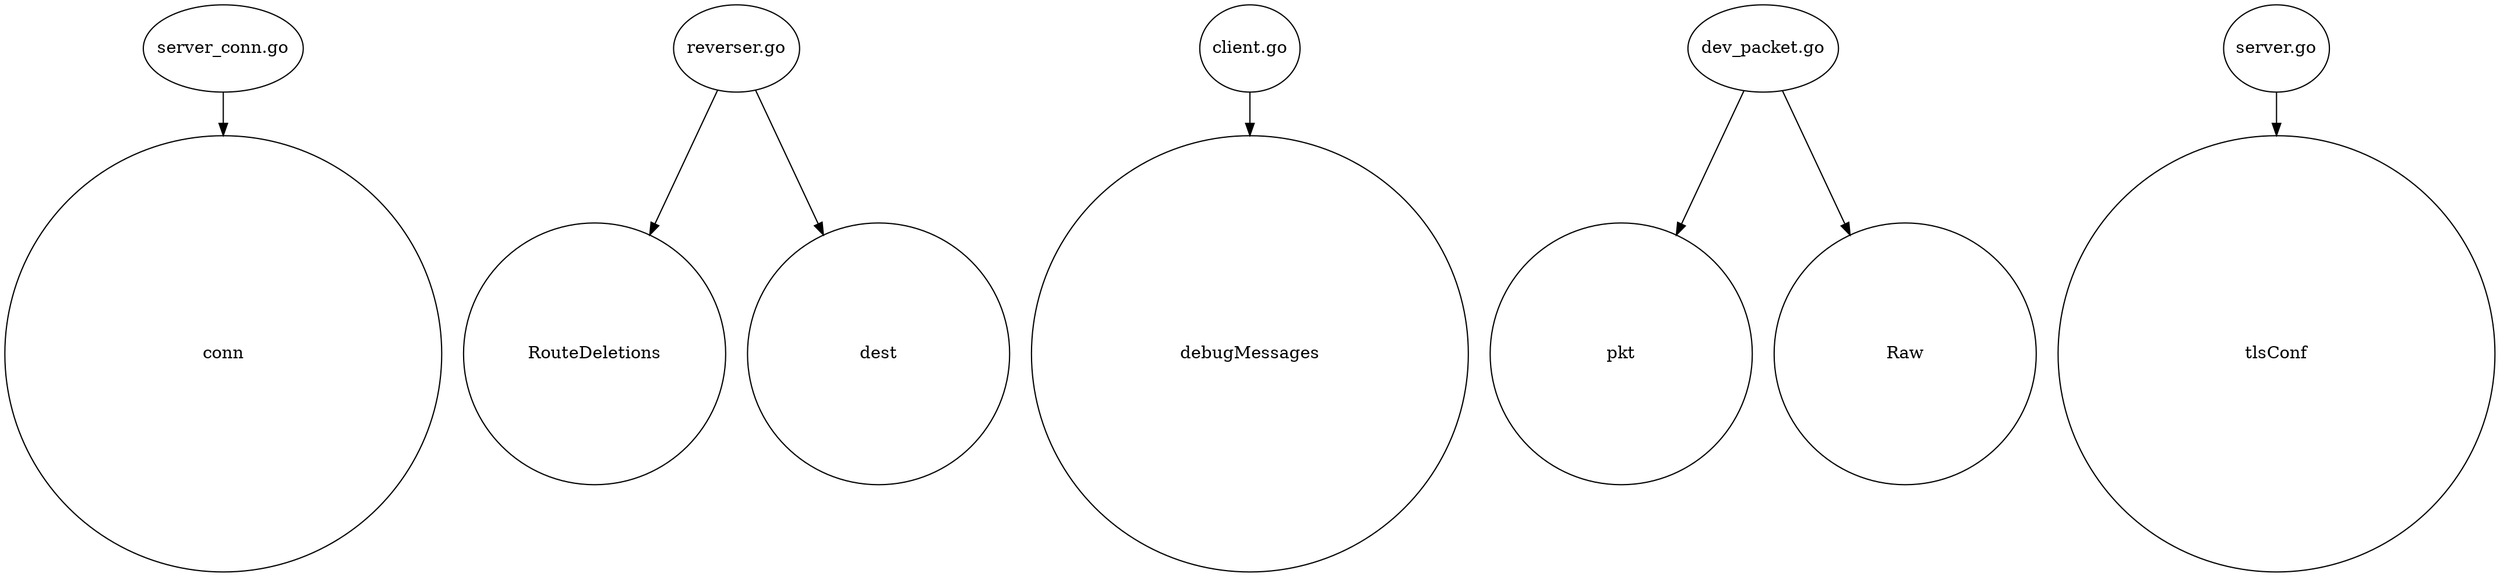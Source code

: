 digraph graphname {
1 [width=1] [height=1] [label="server_conn.go"];
3 [width=1] [height=1] [label="reverser.go"];
11 [width=1] [height=1] [label="client.go"];
6 [width=1] [height=1] [label="dev_packet.go"];
9 [width=1] [height=1] [label="server.go"];
8 [width=2.9999999999999996] [height=2.9999999999999996] [label="pkt"];
4 [width=2.9999999999999996] [height=2.9999999999999996] [label="RouteDeletions"];
7 [width=2.9999999999999996] [height=2.9999999999999996] [label="Raw"];
5 [width=2.9999999999999996] [height=2.9999999999999996] [label="dest"];
2 [width=5] [height=5] [label="conn"];
10 [width=5] [height=5] [label="tlsConf"];
12 [width=5] [height=5] [label="debugMessages"];
"1" -> "2";
"3" -> "4";
"3" -> "5";
"6" -> "7";
"6" -> "8";
"9" -> "10";
"11" -> "12";
}
